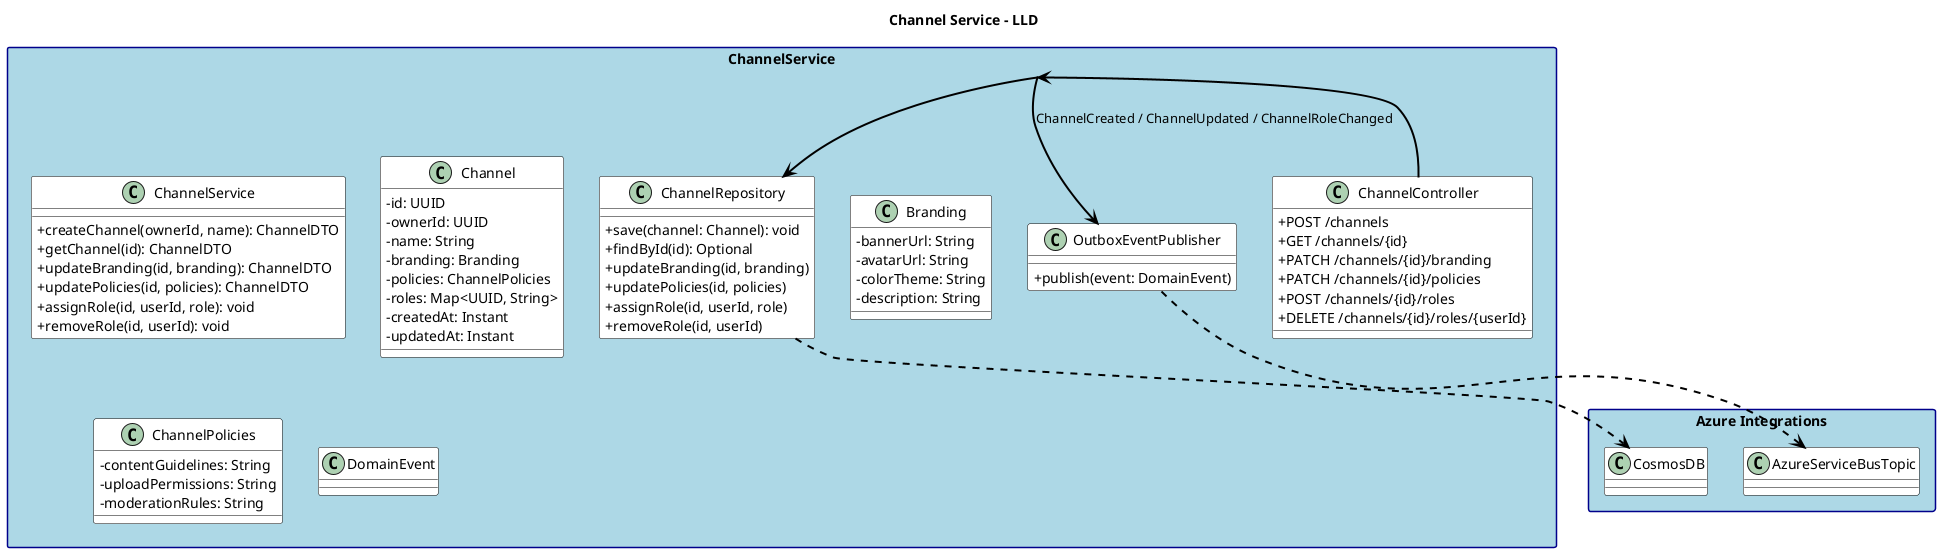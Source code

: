 @startuml
title Channel Service - LLD

skinparam shadowing false
skinparam packageStyle rectangle
skinparam classAttributeIconSize 0
skinparam fontName "Helvetica"
skinparam titleFontName "Helvetica"
skinparam legendFontName "Helvetica"
skinparam noteFontName "Helvetica"
skinparam backgroundColor white
skinparam packageBackgroundColor lightblue
skinparam packageBorderColor darkblue
skinparam classBackgroundColor white
skinparam classBorderColor black
skinparam interfaceBackgroundColor lightgreen
skinparam interfaceBorderColor black
skinparam enumBackgroundColor lightyellow
skinparam enumBorderColor black
skinparam arrowColor black
skinparam arrowThickness 2


package "ChannelService" {
class ChannelController {
+POST /channels
+GET /channels/{id}
+PATCH /channels/{id}/branding
+PATCH /channels/{id}/policies
+POST /channels/{id}/roles
+DELETE /channels/{id}/roles/{userId}
}

class ChannelService {
+createChannel(ownerId, name): ChannelDTO
+getChannel(id): ChannelDTO
+updateBranding(id, branding): ChannelDTO
+updatePolicies(id, policies): ChannelDTO
+assignRole(id, userId, role): void
+removeRole(id, userId): void
}

class ChannelRepository {
+save(channel: Channel): void
+findById(id): Optional
+updateBranding(id, branding)
+updatePolicies(id, policies)
+assignRole(id, userId, role)
+removeRole(id, userId)
}

class Channel {
-id: UUID
-ownerId: UUID
-name: String
-branding: Branding
-policies: ChannelPolicies
-roles: Map<UUID, String>
-createdAt: Instant
-updatedAt: Instant
}

class Branding {
-bannerUrl: String
-avatarUrl: String
-colorTheme: String
-description: String
}

class ChannelPolicies {
-contentGuidelines: String
-uploadPermissions: String
-moderationRules: String
}

class OutboxEventPublisher {
+publish(event: DomainEvent)
}

class DomainEvent {
}
}

package "Azure Integrations" {
class CosmosDB
class AzureServiceBusTopic
}

ChannelController --> ChannelService
ChannelService --> ChannelRepository
ChannelService --> OutboxEventPublisher : "ChannelCreated / ChannelUpdated / ChannelRoleChanged"
ChannelRepository ..> CosmosDB
OutboxEventPublisher ..> AzureServiceBusTopic

@enduml
